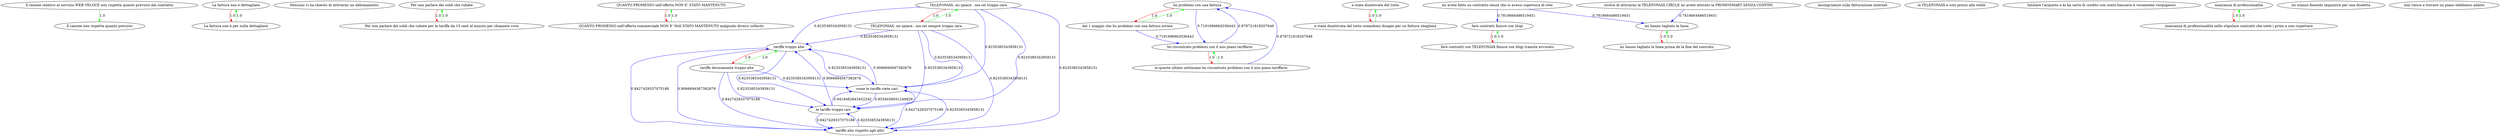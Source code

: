 digraph rawGraph {
"Il canone non rispetta quanto previsto";"Il canone relativo al servizio WEB VELOCE non rispetta quanto previsto dal contratto";"La fattura non è dettagliata";"La fattura non è per nulla dettagliata";"Nessuno vi ha chiesto di attivarmi un abbonamento";"Per non parlare dei soldi che rubate";"Per non parlare dei soldi che rubate per la tariffa da 15 cent al minuto per chiamate voce";"QUANTO PROMESSO nell'offerta NON E' STATO MANTENUTO";"QUANTO PROMESSO nell'offerta commerciale NON E' MAI STATO MANTENUTO malgrado diversi solleciti";"TELEFONIAX, mi spiace.. ma sei troppo cara";"TELEFONIAX, mi spiace.. ma sei sempre troppo cara";"come le tariffe siete cari";"ho problemi con una fattura";"dal 1 maggio che ho problemi con una fattura errata";"e stata disattivata del tutto";"e stata disattivata del tutto creandomi disagio per un fattura sbagliata";"fare contratti finisce con litigi";"fare contratti con TELEFONIAX finisce con litigi tramite avvocato";"ho riscontrato problemi con il mio piano tariffario";"in queste ultime settimane ho riscontrato problemi con il mio piano tariffario";"incongruenze sulla fatturazione internet";"invece di attivarmi la TELEFONIAX CIRCLE mi avete attivato la PROMOSMART SENZA CONFINI";"la TELEFONIAX e solo prezzi alle stelle";"le tariffe troppo cari";"limitare l'acquisto a ki ha carta di credito con conto bancario è veramente vergognoso";"mancanza di professionalità";"mancanza di professionalità nello stipulare contratti che siete i primi a non rispettare";"mi avete fatto un contratto senza che io avessi copertura di rete";"mi hanno tagliato la linea";"mi hanno tagliato la linea prima de la fine del contrato";"mi stanno facendo impazzire per una disdetta";"non riesco a trovare un piano telefonico adatto";"tariffe alte rispetto agli altri";"tariffe troppo alte";"tariffe decisamente troppo alte";"Il canone relativo al servizio WEB VELOCE non rispetta quanto previsto dal contratto" -> "Il canone non rispetta quanto previsto" [label=1.0] [color=green]
"La fattura non è per nulla dettagliata" -> "La fattura non è dettagliata" [label=1.0] [color=green]
"La fattura non è dettagliata" -> "La fattura non è per nulla dettagliata" [label=1.0] [color=red]
"Per non parlare dei soldi che rubate per la tariffa da 15 cent al minuto per chiamate voce" -> "Per non parlare dei soldi che rubate" [label=1.0] [color=green]
"Per non parlare dei soldi che rubate" -> "Per non parlare dei soldi che rubate per la tariffa da 15 cent al minuto per chiamate voce" [label=1.0] [color=red]
"QUANTO PROMESSO nell'offerta commerciale NON E' MAI STATO MANTENUTO malgrado diversi solleciti" -> "QUANTO PROMESSO nell'offerta NON E' STATO MANTENUTO" [label=1.0] [color=green]
"QUANTO PROMESSO nell'offerta NON E' STATO MANTENUTO" -> "QUANTO PROMESSO nell'offerta commerciale NON E' MAI STATO MANTENUTO malgrado diversi solleciti" [label=1.0] [color=red]
"TELEFONIAX, mi spiace.. ma sei sempre troppo cara" -> "TELEFONIAX, mi spiace.. ma sei troppo cara" [label=1.0] [color=green]
"TELEFONIAX, mi spiace.. ma sei troppo cara" -> "TELEFONIAX, mi spiace.. ma sei sempre troppo cara" [label=1.0] [color=red]
"dal 1 maggio che ho problemi con una fattura errata" -> "ho problemi con una fattura" [label=1.0] [color=green]
"ho problemi con una fattura" -> "dal 1 maggio che ho problemi con una fattura errata" [label=1.0] [color=red]
"e stata disattivata del tutto creandomi disagio per un fattura sbagliata" -> "e stata disattivata del tutto" [label=1.0] [color=green]
"e stata disattivata del tutto" -> "e stata disattivata del tutto creandomi disagio per un fattura sbagliata" [label=1.0] [color=red]
"fare contratti con TELEFONIAX finisce con litigi tramite avvocato" -> "fare contratti finisce con litigi" [label=1.0] [color=green]
"fare contratti finisce con litigi" -> "fare contratti con TELEFONIAX finisce con litigi tramite avvocato" [label=1.0] [color=red]
"in queste ultime settimane ho riscontrato problemi con il mio piano tariffario" -> "ho riscontrato problemi con il mio piano tariffario" [label=1.0] [color=green]
"ho riscontrato problemi con il mio piano tariffario" -> "in queste ultime settimane ho riscontrato problemi con il mio piano tariffario" [label=1.0] [color=red]
"ho riscontrato problemi con il mio piano tariffario" -> "ho problemi con una fattura" [label=0.878721818207646] [color=blue]
"ho problemi con una fattura" -> "ho riscontrato problemi con il mio piano tariffario" [label=0.7191696662036443] [color=blue]
"le tariffe troppo cari" -> "come le tariffe siete cari" [label=0.9418482843452242] [color=blue]
"come le tariffe siete cari" -> "le tariffe troppo cari" [label=0.9334038931246829] [color=blue]
"TELEFONIAX, mi spiace.. ma sei troppo cara" -> "le tariffe troppo cari" [label=0.8235385343958131] [color=blue]
"mancanza di professionalità nello stipulare contratti che siete i primi a non rispettare" -> "mancanza di professionalità" [label=1.0] [color=green]
"mancanza di professionalità" -> "mancanza di professionalità nello stipulare contratti che siete i primi a non rispettare" [label=1.0] [color=red]
"mi avete fatto un contratto senza che io avessi copertura di rete" -> "fare contratti finisce con litigi" [label=0.7818664486519451] [color=blue]
"mi hanno tagliato la linea prima de la fine del contrato" -> "mi hanno tagliato la linea" [label=1.0] [color=green]
"mi hanno tagliato la linea" -> "mi hanno tagliato la linea prima de la fine del contrato" [label=1.0] [color=red]
"invece di attivarmi la TELEFONIAX CIRCLE mi avete attivato la PROMOSMART SENZA CONFINI" -> "mi hanno tagliato la linea" [label=0.7818664486519451] [color=blue]
"mi avete fatto un contratto senza che io avessi copertura di rete" -> "mi hanno tagliato la linea" [label=0.7818664486519451] [color=blue]
"tariffe decisamente troppo alte" -> "tariffe troppo alte" [label=1.0] [color=green]
"tariffe troppo alte" -> "tariffe decisamente troppo alte" [label=1.0] [color=red]
"tariffe troppo alte" -> "tariffe alte rispetto agli altri" [label=0.8427429337075188] [color=blue]
"tariffe alte rispetto agli altri" -> "tariffe troppo alte" [label=0.9066694567382676] [color=blue]
"le tariffe troppo cari" -> "tariffe troppo alte" [label=0.9066694567382676] [color=blue]
"tariffe troppo alte" -> "le tariffe troppo cari" [label=0.8235385343958131] [color=blue]
"TELEFONIAX, mi spiace.. ma sei troppo cara" -> "tariffe troppo alte" [label=0.8235385343958131] [color=blue]
"TELEFONIAX, mi spiace.. ma sei troppo cara" -> "come le tariffe siete cari" [label=0.8235385343958131] [color=blue]
"TELEFONIAX, mi spiace.. ma sei sempre troppo cara" -> "tariffe troppo alte" [label=0.8235385343958131] [color=blue]
"TELEFONIAX, mi spiace.. ma sei sempre troppo cara" -> "le tariffe troppo cari" [label=0.8235385343958131] [color=blue]
"TELEFONIAX, mi spiace.. ma sei sempre troppo cara" -> "come le tariffe siete cari" [label=0.8235385343958131] [color=blue]
"come le tariffe siete cari" -> "tariffe troppo alte" [label=0.9066694567382676] [color=blue]
"dal 1 maggio che ho problemi con una fattura errata" -> "ho riscontrato problemi con il mio piano tariffario" [label=0.7191696662036443] [color=blue]
"in queste ultime settimane ho riscontrato problemi con il mio piano tariffario" -> "ho problemi con una fattura" [label=0.878721818207646] [color=blue]
"le tariffe troppo cari" -> "tariffe alte rispetto agli altri" [label=0.8427429337075188] [color=blue]
"tariffe alte rispetto agli altri" -> "le tariffe troppo cari" [label=0.8235385343958131] [color=blue]
"tariffe troppo alte" -> "come le tariffe siete cari" [label=0.8235385343958131] [color=blue]
"tariffe decisamente troppo alte" -> "tariffe alte rispetto agli altri" [label=0.8427429337075188] [color=blue]
"tariffe decisamente troppo alte" -> "le tariffe troppo cari" [label=0.8235385343958131] [color=blue]
"tariffe decisamente troppo alte" -> "come le tariffe siete cari" [label=0.8235385343958131] [color=blue]
"TELEFONIAX, mi spiace.. ma sei troppo cara" -> "tariffe alte rispetto agli altri" [label=0.8235385343958131] [color=blue]
"TELEFONIAX, mi spiace.. ma sei sempre troppo cara" -> "tariffe alte rispetto agli altri" [label=0.8235385343958131] [color=blue]
"come le tariffe siete cari" -> "tariffe alte rispetto agli altri" [label=0.8427429337075188] [color=blue]
"tariffe alte rispetto agli altri" -> "come le tariffe siete cari" [label=0.8235385343958131] [color=blue]
}
